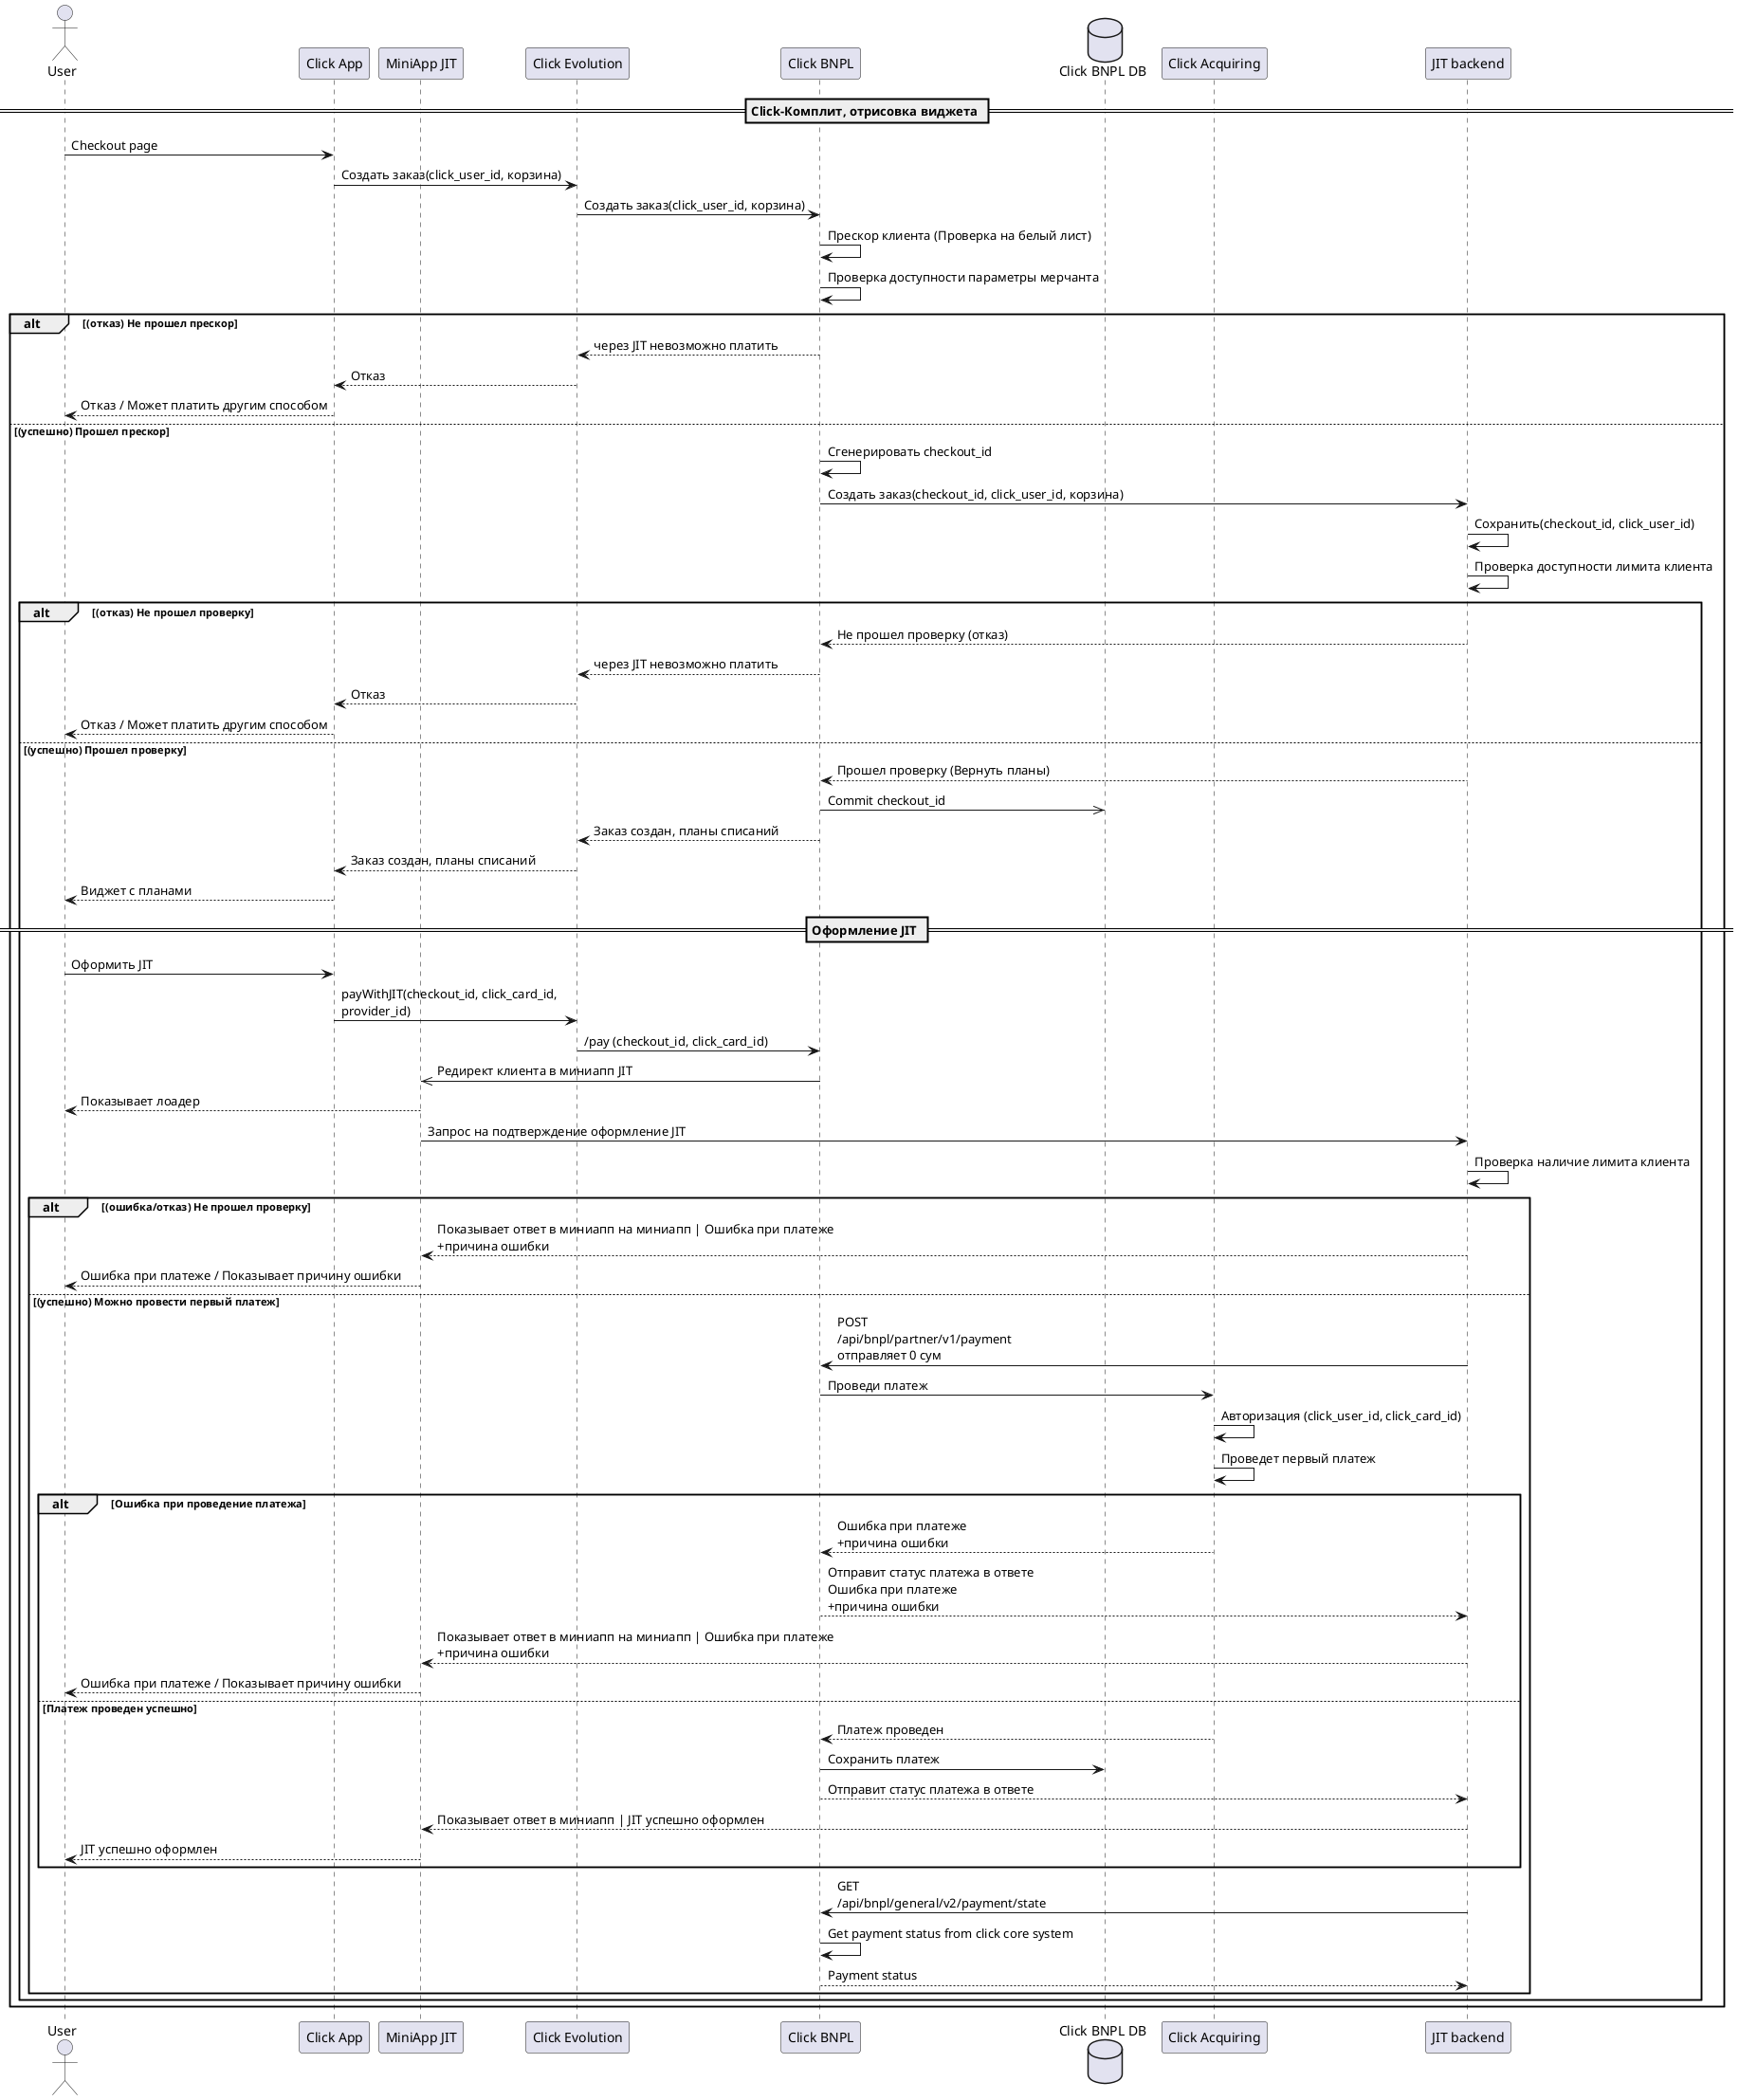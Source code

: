 @startuml

actor User
participant "Click App" as CA
participant "MiniApp JIT" as miniJit
participant "Click Evolution" as CE
participant "Click BNPL" as CBNPL
database "Click BNPL DB" as CBNPLDB
participant "Click Acquiring" as CAcquiring
participant "JIT backend" as jitBack



== Click-Комплит, отрисовка виджета ==

User -> CA: Checkout page
CA -> CE : Создать заказ(click_user_id, корзина)
CE -> CBNPL : Создать заказ(click_user_id, корзина)
CBNPL -> CBNPL: Прескор клиента (Проверка на белый лист)
CBNPL -> CBNPL: Проверка доступности параметры мерчанта 
alt (отказ) Не прошел прескор 
CBNPL --> CE: через JIT невозможно платить
CE --> CA: Отказ
CA --> User: Отказ / Может платить другим способом
else (успешно) Прошел прескор
CBNPL -> CBNPL : Сгенерировать checkout_id
CBNPL -> jitBack : Создать заказ(checkout_id, click_user_id, корзина)
jitBack -> jitBack : Сохранить(checkout_id, click_user_id) 
jitBack -> jitBack: Проверка доступности лимита клиента

alt (отказ) Не прошел проверку
jitBack --> CBNPL: Не прошел проверку (отказ)
CBNPL --> CE: через JIT невозможно платить
CE --> CA: Отказ
CA --> User: Отказ / Может платить другим способом

else (успешно) Прошел проверку
jitBack --> CBNPL: Прошел проверку (Вернуть планы)
CBNPL ->> CBNPLDB: Commit checkout_id
CBNPL --> CE: Заказ создан, планы списаний
CE --> CA: Заказ создан, планы списаний
CA --> User: Виджет с планами

== Оформление JIT ==

User -> CA: Оформить JIT
CA -> CE: payWithJIT(checkout_id, click_card_id, \nprovider_id)

CE -> CBNPL: /pay (checkout_id, click_card_id)
CBNPL ->> miniJit: Редирект клиента в миниапп JIT
miniJit --> User: Показывает лоадер
miniJit -> jitBack: Запрос на подтверждение оформление JIT
jitBack -> jitBack: Проверка наличие лимита клиента
alt (ошибка/отказ) Не прошел проверку
jitBack --> miniJit: Показывает ответ в миниапп на миниапп | Ошибка при платеже \n+причина ошибки
miniJit --> User: Ошибка при платеже / Показывает причину ошибки
else (успешно) Можно провести первый платеж
jitBack -> CBNPL: POST \n/api/bnpl/partner/v1/payment \nотправляет 0 сум
CBNPL -> CAcquiring: Проведи платеж
CAcquiring -> CAcquiring: Авторизация (click_user_id, click_card_id)
CAcquiring -> CAcquiring: Проведет первый платеж
alt Ошибка при проведение платежа
CAcquiring --> CBNPL: Ошибка при платеже \n+причина ошибки
CBNPL --> jitBack: Отправит статус платежа в ответе \nОшибка при платеже \n+причина ошибки
jitBack --> miniJit: Показывает ответ в миниапп на миниапп | Ошибка при платеже \n+причина ошибки
miniJit --> User: Ошибка при платеже / Показывает причину ошибки
else Платеж проведен успешно
CAcquiring --> CBNPL: Платеж проведен
CBNPL -> CBNPLDB: Сохранить платеж
CBNPL --> jitBack: Отправит статус платежа в ответе
jitBack --> miniJit: Показывает ответ в миниапп | JIT успешно оформлен
miniJit --> User: JIT успешно оформлен

end
jitBack -> CBNPL: GET \n/api/bnpl/general/v2/payment/state
CBNPL -> CBNPL: Get payment status from click core system
CBNPL --> jitBack: Payment status
end
end
end

@enduml
